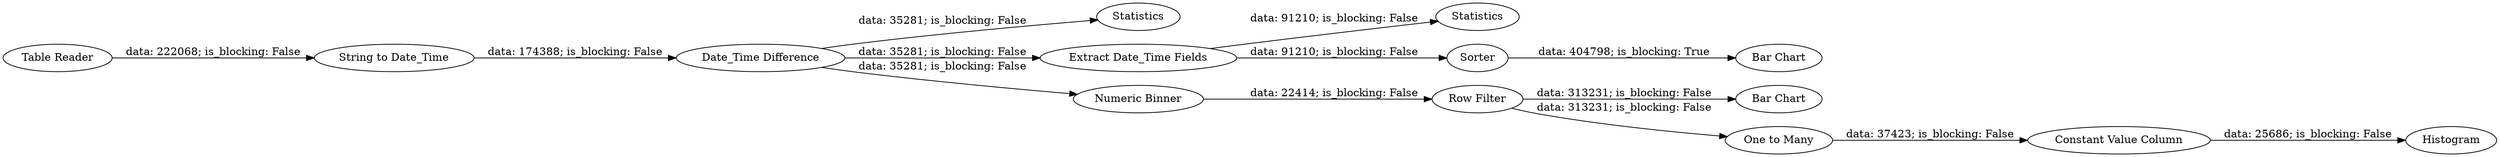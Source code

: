 digraph {
	"-7047457681272230641_9" [label="Row Filter"]
	"-7047457681272230641_16" [label=Statistics]
	"-7047457681272230641_14" [label="Bar Chart"]
	"-7047457681272230641_6" [label=Statistics]
	"-7047457681272230641_12" [label="Bar Chart"]
	"-7047457681272230641_10" [label="Constant Value Column"]
	"-7047457681272230641_4" [label="Extract Date_Time Fields"]
	"-7047457681272230641_7" [label="Numeric Binner"]
	"-7047457681272230641_15" [label=Sorter]
	"-7047457681272230641_5" [label=Histogram]
	"-7047457681272230641_13" [label="One to Many"]
	"-7047457681272230641_1" [label="Table Reader"]
	"-7047457681272230641_2" [label="String to Date_Time"]
	"-7047457681272230641_3" [label="Date_Time Difference"]
	"-7047457681272230641_2" -> "-7047457681272230641_3" [label="data: 174388; is_blocking: False"]
	"-7047457681272230641_4" -> "-7047457681272230641_6" [label="data: 91210; is_blocking: False"]
	"-7047457681272230641_3" -> "-7047457681272230641_7" [label="data: 35281; is_blocking: False"]
	"-7047457681272230641_3" -> "-7047457681272230641_4" [label="data: 35281; is_blocking: False"]
	"-7047457681272230641_15" -> "-7047457681272230641_14" [label="data: 404798; is_blocking: True"]
	"-7047457681272230641_7" -> "-7047457681272230641_9" [label="data: 22414; is_blocking: False"]
	"-7047457681272230641_4" -> "-7047457681272230641_15" [label="data: 91210; is_blocking: False"]
	"-7047457681272230641_9" -> "-7047457681272230641_13" [label="data: 313231; is_blocking: False"]
	"-7047457681272230641_3" -> "-7047457681272230641_16" [label="data: 35281; is_blocking: False"]
	"-7047457681272230641_9" -> "-7047457681272230641_12" [label="data: 313231; is_blocking: False"]
	"-7047457681272230641_10" -> "-7047457681272230641_5" [label="data: 25686; is_blocking: False"]
	"-7047457681272230641_1" -> "-7047457681272230641_2" [label="data: 222068; is_blocking: False"]
	"-7047457681272230641_13" -> "-7047457681272230641_10" [label="data: 37423; is_blocking: False"]
	rankdir=LR
}
